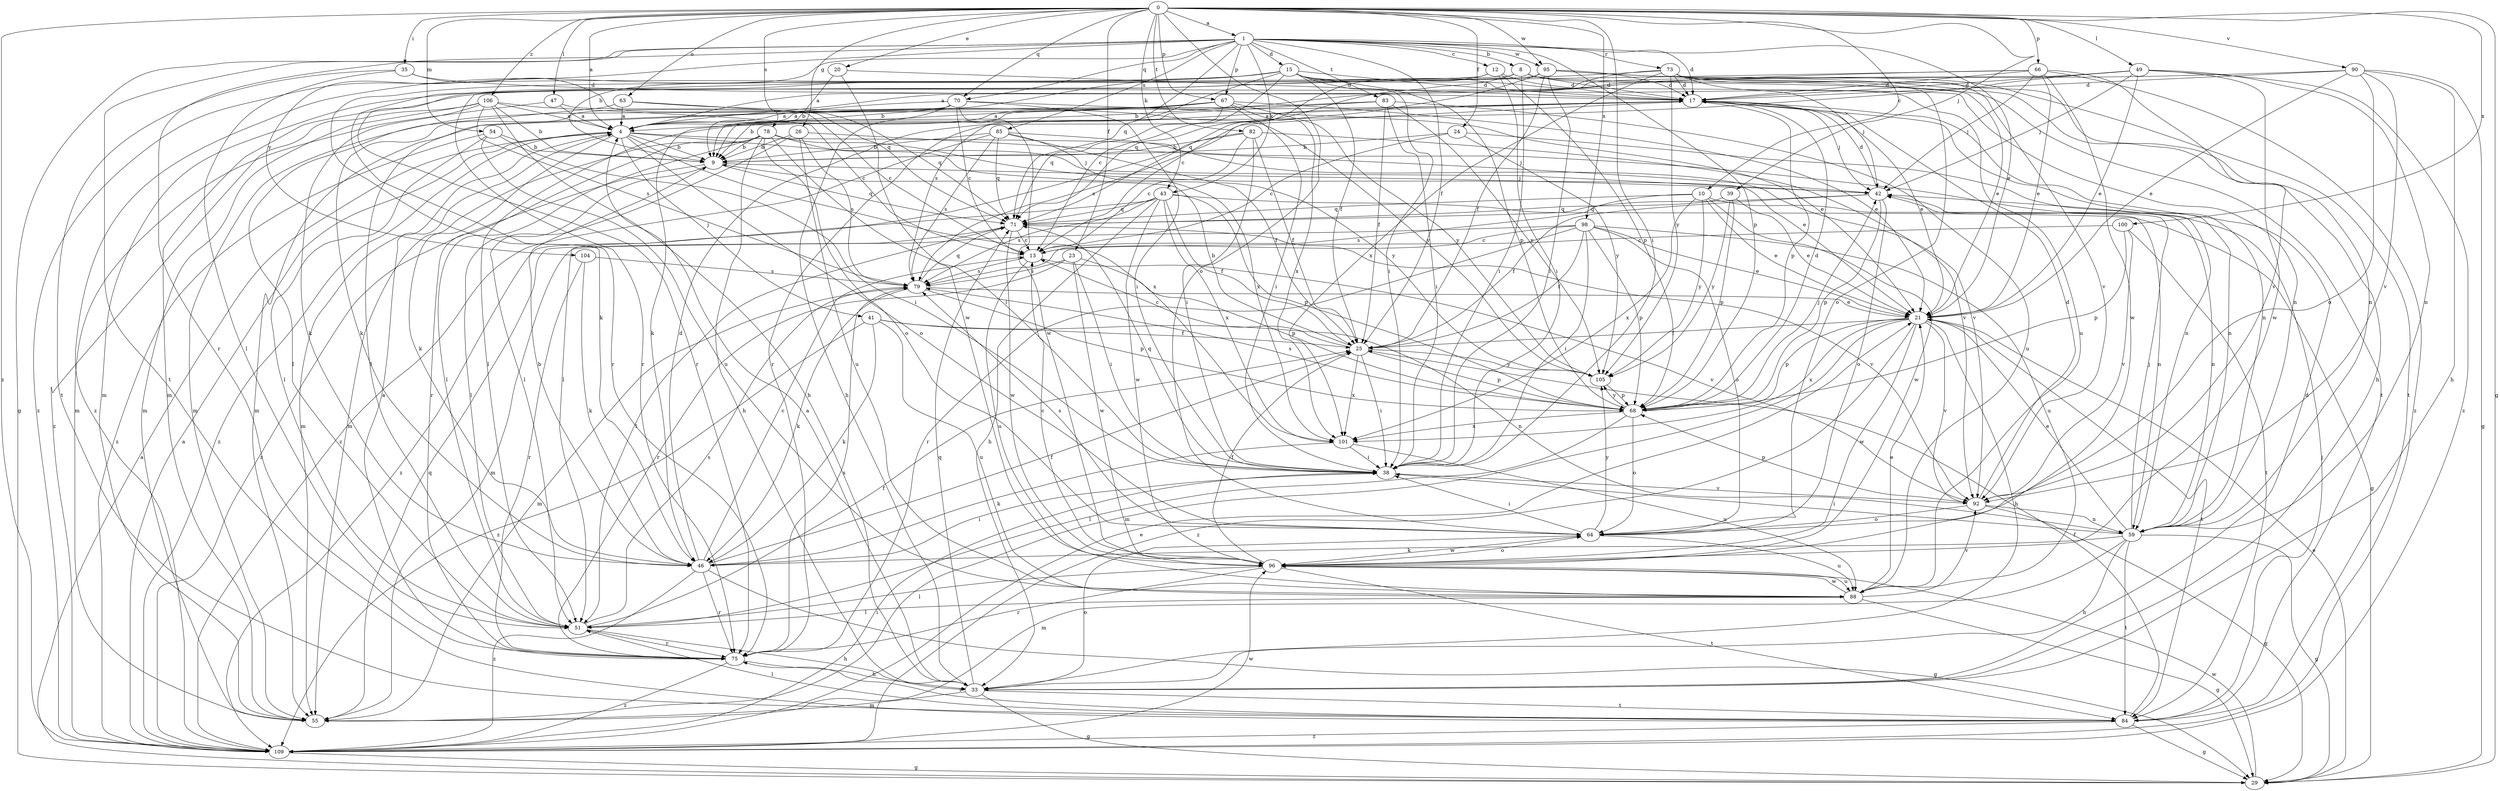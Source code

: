 strict digraph  {
0;
1;
4;
8;
9;
10;
12;
13;
15;
17;
20;
21;
23;
24;
25;
26;
29;
33;
35;
38;
39;
41;
42;
43;
46;
47;
49;
51;
54;
55;
59;
63;
64;
66;
67;
68;
70;
71;
73;
75;
78;
79;
82;
83;
84;
85;
88;
90;
92;
95;
96;
98;
100;
101;
104;
105;
106;
109;
0 -> 1  [label=a];
0 -> 4  [label=a];
0 -> 10  [label=c];
0 -> 20  [label=e];
0 -> 23  [label=f];
0 -> 24  [label=f];
0 -> 26  [label=g];
0 -> 29  [label=g];
0 -> 35  [label=i];
0 -> 38  [label=i];
0 -> 39  [label=j];
0 -> 43  [label=k];
0 -> 47  [label=l];
0 -> 49  [label=l];
0 -> 54  [label=m];
0 -> 63  [label=o];
0 -> 64  [label=o];
0 -> 66  [label=p];
0 -> 67  [label=p];
0 -> 70  [label=q];
0 -> 78  [label=s];
0 -> 82  [label=t];
0 -> 90  [label=v];
0 -> 95  [label=w];
0 -> 98  [label=x];
0 -> 100  [label=x];
0 -> 106  [label=z];
0 -> 109  [label=z];
1 -> 8  [label=b];
1 -> 9  [label=b];
1 -> 12  [label=c];
1 -> 15  [label=d];
1 -> 17  [label=d];
1 -> 21  [label=e];
1 -> 25  [label=f];
1 -> 29  [label=g];
1 -> 43  [label=k];
1 -> 67  [label=p];
1 -> 68  [label=p];
1 -> 70  [label=q];
1 -> 71  [label=q];
1 -> 73  [label=r];
1 -> 75  [label=r];
1 -> 83  [label=t];
1 -> 84  [label=t];
1 -> 85  [label=u];
1 -> 95  [label=w];
1 -> 104  [label=y];
4 -> 9  [label=b];
4 -> 41  [label=j];
4 -> 42  [label=j];
4 -> 46  [label=k];
4 -> 55  [label=m];
4 -> 59  [label=n];
4 -> 64  [label=o];
4 -> 101  [label=x];
4 -> 109  [label=z];
8 -> 17  [label=d];
8 -> 21  [label=e];
8 -> 38  [label=i];
8 -> 71  [label=q];
8 -> 84  [label=t];
8 -> 109  [label=z];
9 -> 42  [label=j];
9 -> 51  [label=l];
9 -> 71  [label=q];
9 -> 109  [label=z];
10 -> 21  [label=e];
10 -> 59  [label=n];
10 -> 71  [label=q];
10 -> 79  [label=s];
10 -> 96  [label=w];
10 -> 101  [label=x];
10 -> 105  [label=y];
12 -> 13  [label=c];
12 -> 17  [label=d];
12 -> 38  [label=i];
12 -> 68  [label=p];
12 -> 75  [label=r];
13 -> 79  [label=s];
13 -> 88  [label=u];
13 -> 92  [label=v];
15 -> 9  [label=b];
15 -> 13  [label=c];
15 -> 17  [label=d];
15 -> 25  [label=f];
15 -> 38  [label=i];
15 -> 46  [label=k];
15 -> 59  [label=n];
15 -> 68  [label=p];
15 -> 79  [label=s];
15 -> 88  [label=u];
15 -> 109  [label=z];
17 -> 4  [label=a];
17 -> 21  [label=e];
17 -> 42  [label=j];
17 -> 55  [label=m];
17 -> 59  [label=n];
17 -> 68  [label=p];
17 -> 79  [label=s];
20 -> 9  [label=b];
20 -> 17  [label=d];
20 -> 96  [label=w];
21 -> 25  [label=f];
21 -> 33  [label=h];
21 -> 55  [label=m];
21 -> 68  [label=p];
21 -> 84  [label=t];
21 -> 92  [label=v];
21 -> 96  [label=w];
21 -> 101  [label=x];
21 -> 109  [label=z];
23 -> 38  [label=i];
23 -> 68  [label=p];
23 -> 75  [label=r];
23 -> 79  [label=s];
23 -> 96  [label=w];
24 -> 9  [label=b];
24 -> 13  [label=c];
24 -> 59  [label=n];
24 -> 105  [label=y];
25 -> 9  [label=b];
25 -> 13  [label=c];
25 -> 38  [label=i];
25 -> 68  [label=p];
25 -> 101  [label=x];
25 -> 105  [label=y];
26 -> 9  [label=b];
26 -> 42  [label=j];
26 -> 51  [label=l];
26 -> 79  [label=s];
26 -> 88  [label=u];
29 -> 4  [label=a];
29 -> 21  [label=e];
29 -> 96  [label=w];
33 -> 4  [label=a];
33 -> 17  [label=d];
33 -> 29  [label=g];
33 -> 55  [label=m];
33 -> 64  [label=o];
33 -> 71  [label=q];
33 -> 84  [label=t];
35 -> 17  [label=d];
35 -> 51  [label=l];
35 -> 71  [label=q];
35 -> 84  [label=t];
38 -> 71  [label=q];
38 -> 92  [label=v];
39 -> 21  [label=e];
39 -> 68  [label=p];
39 -> 71  [label=q];
39 -> 105  [label=y];
41 -> 25  [label=f];
41 -> 46  [label=k];
41 -> 59  [label=n];
41 -> 88  [label=u];
41 -> 109  [label=z];
42 -> 17  [label=d];
42 -> 25  [label=f];
42 -> 59  [label=n];
42 -> 64  [label=o];
42 -> 68  [label=p];
42 -> 71  [label=q];
43 -> 25  [label=f];
43 -> 29  [label=g];
43 -> 33  [label=h];
43 -> 68  [label=p];
43 -> 71  [label=q];
43 -> 79  [label=s];
43 -> 96  [label=w];
43 -> 101  [label=x];
43 -> 109  [label=z];
46 -> 9  [label=b];
46 -> 13  [label=c];
46 -> 17  [label=d];
46 -> 25  [label=f];
46 -> 29  [label=g];
46 -> 38  [label=i];
46 -> 75  [label=r];
46 -> 109  [label=z];
47 -> 4  [label=a];
47 -> 13  [label=c];
47 -> 55  [label=m];
49 -> 4  [label=a];
49 -> 17  [label=d];
49 -> 21  [label=e];
49 -> 42  [label=j];
49 -> 59  [label=n];
49 -> 75  [label=r];
49 -> 96  [label=w];
49 -> 109  [label=z];
51 -> 25  [label=f];
51 -> 33  [label=h];
51 -> 75  [label=r];
51 -> 79  [label=s];
54 -> 9  [label=b];
54 -> 38  [label=i];
54 -> 51  [label=l];
54 -> 88  [label=u];
54 -> 109  [label=z];
55 -> 71  [label=q];
59 -> 21  [label=e];
59 -> 29  [label=g];
59 -> 33  [label=h];
59 -> 38  [label=i];
59 -> 42  [label=j];
59 -> 46  [label=k];
59 -> 55  [label=m];
59 -> 84  [label=t];
63 -> 4  [label=a];
63 -> 51  [label=l];
63 -> 71  [label=q];
63 -> 105  [label=y];
64 -> 38  [label=i];
64 -> 79  [label=s];
64 -> 88  [label=u];
64 -> 96  [label=w];
64 -> 105  [label=y];
66 -> 9  [label=b];
66 -> 17  [label=d];
66 -> 21  [label=e];
66 -> 42  [label=j];
66 -> 55  [label=m];
66 -> 92  [label=v];
66 -> 96  [label=w];
66 -> 109  [label=z];
67 -> 4  [label=a];
67 -> 21  [label=e];
67 -> 38  [label=i];
67 -> 46  [label=k];
67 -> 51  [label=l];
67 -> 71  [label=q];
67 -> 101  [label=x];
67 -> 105  [label=y];
68 -> 17  [label=d];
68 -> 42  [label=j];
68 -> 51  [label=l];
68 -> 64  [label=o];
68 -> 79  [label=s];
68 -> 101  [label=x];
68 -> 105  [label=y];
70 -> 4  [label=a];
70 -> 13  [label=c];
70 -> 21  [label=e];
70 -> 33  [label=h];
70 -> 38  [label=i];
70 -> 46  [label=k];
70 -> 55  [label=m];
70 -> 96  [label=w];
71 -> 13  [label=c];
71 -> 51  [label=l];
71 -> 92  [label=v];
71 -> 96  [label=w];
73 -> 4  [label=a];
73 -> 17  [label=d];
73 -> 42  [label=j];
73 -> 59  [label=n];
73 -> 64  [label=o];
73 -> 75  [label=r];
73 -> 92  [label=v];
73 -> 101  [label=x];
73 -> 105  [label=y];
75 -> 4  [label=a];
75 -> 33  [label=h];
75 -> 79  [label=s];
75 -> 109  [label=z];
78 -> 9  [label=b];
78 -> 21  [label=e];
78 -> 33  [label=h];
78 -> 38  [label=i];
78 -> 51  [label=l];
78 -> 55  [label=m];
78 -> 64  [label=o];
78 -> 75  [label=r];
78 -> 105  [label=y];
79 -> 21  [label=e];
79 -> 46  [label=k];
79 -> 55  [label=m];
79 -> 68  [label=p];
79 -> 71  [label=q];
82 -> 9  [label=b];
82 -> 13  [label=c];
82 -> 25  [label=f];
82 -> 38  [label=i];
82 -> 51  [label=l];
82 -> 92  [label=v];
83 -> 4  [label=a];
83 -> 9  [label=b];
83 -> 25  [label=f];
83 -> 38  [label=i];
83 -> 51  [label=l];
83 -> 88  [label=u];
83 -> 105  [label=y];
84 -> 25  [label=f];
84 -> 29  [label=g];
84 -> 42  [label=j];
84 -> 51  [label=l];
84 -> 75  [label=r];
84 -> 109  [label=z];
85 -> 9  [label=b];
85 -> 25  [label=f];
85 -> 71  [label=q];
85 -> 79  [label=s];
85 -> 92  [label=v];
85 -> 101  [label=x];
85 -> 109  [label=z];
88 -> 21  [label=e];
88 -> 29  [label=g];
88 -> 51  [label=l];
88 -> 92  [label=v];
88 -> 96  [label=w];
90 -> 17  [label=d];
90 -> 21  [label=e];
90 -> 29  [label=g];
90 -> 33  [label=h];
90 -> 55  [label=m];
90 -> 64  [label=o];
90 -> 92  [label=v];
92 -> 17  [label=d];
92 -> 29  [label=g];
92 -> 59  [label=n];
92 -> 64  [label=o];
92 -> 68  [label=p];
95 -> 17  [label=d];
95 -> 25  [label=f];
95 -> 33  [label=h];
95 -> 38  [label=i];
95 -> 71  [label=q];
95 -> 75  [label=r];
95 -> 84  [label=t];
96 -> 13  [label=c];
96 -> 25  [label=f];
96 -> 51  [label=l];
96 -> 64  [label=o];
96 -> 75  [label=r];
96 -> 84  [label=t];
96 -> 88  [label=u];
98 -> 13  [label=c];
98 -> 21  [label=e];
98 -> 25  [label=f];
98 -> 38  [label=i];
98 -> 55  [label=m];
98 -> 64  [label=o];
98 -> 68  [label=p];
98 -> 75  [label=r];
98 -> 88  [label=u];
100 -> 13  [label=c];
100 -> 68  [label=p];
100 -> 84  [label=t];
100 -> 92  [label=v];
101 -> 38  [label=i];
101 -> 46  [label=k];
101 -> 88  [label=u];
104 -> 46  [label=k];
104 -> 75  [label=r];
104 -> 79  [label=s];
105 -> 68  [label=p];
106 -> 4  [label=a];
106 -> 9  [label=b];
106 -> 13  [label=c];
106 -> 33  [label=h];
106 -> 46  [label=k];
106 -> 55  [label=m];
106 -> 79  [label=s];
106 -> 109  [label=z];
109 -> 4  [label=a];
109 -> 21  [label=e];
109 -> 29  [label=g];
109 -> 38  [label=i];
109 -> 96  [label=w];
}
